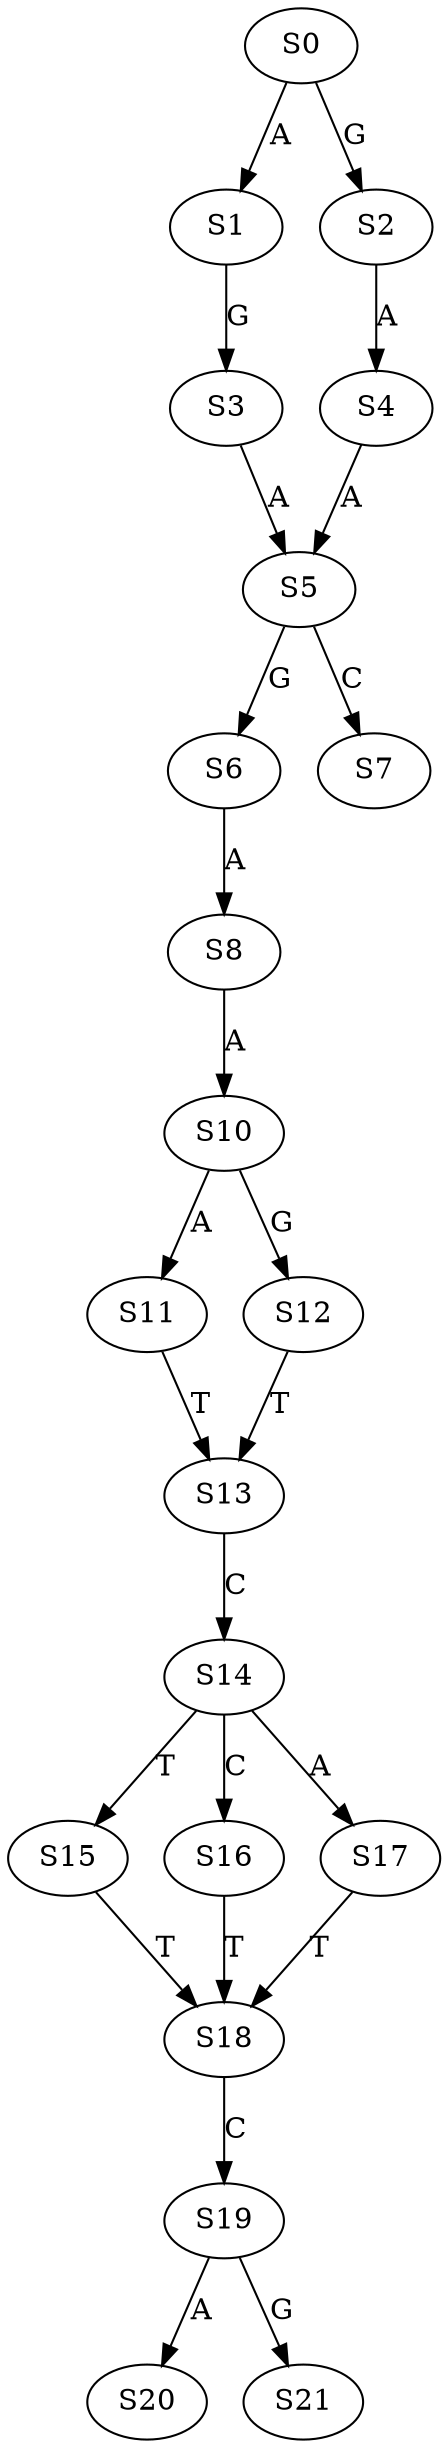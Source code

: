 strict digraph  {
	S0 -> S1 [ label = A ];
	S0 -> S2 [ label = G ];
	S1 -> S3 [ label = G ];
	S2 -> S4 [ label = A ];
	S3 -> S5 [ label = A ];
	S4 -> S5 [ label = A ];
	S5 -> S6 [ label = G ];
	S5 -> S7 [ label = C ];
	S6 -> S8 [ label = A ];
	S8 -> S10 [ label = A ];
	S10 -> S11 [ label = A ];
	S10 -> S12 [ label = G ];
	S11 -> S13 [ label = T ];
	S12 -> S13 [ label = T ];
	S13 -> S14 [ label = C ];
	S14 -> S15 [ label = T ];
	S14 -> S16 [ label = C ];
	S14 -> S17 [ label = A ];
	S15 -> S18 [ label = T ];
	S16 -> S18 [ label = T ];
	S17 -> S18 [ label = T ];
	S18 -> S19 [ label = C ];
	S19 -> S20 [ label = A ];
	S19 -> S21 [ label = G ];
}
